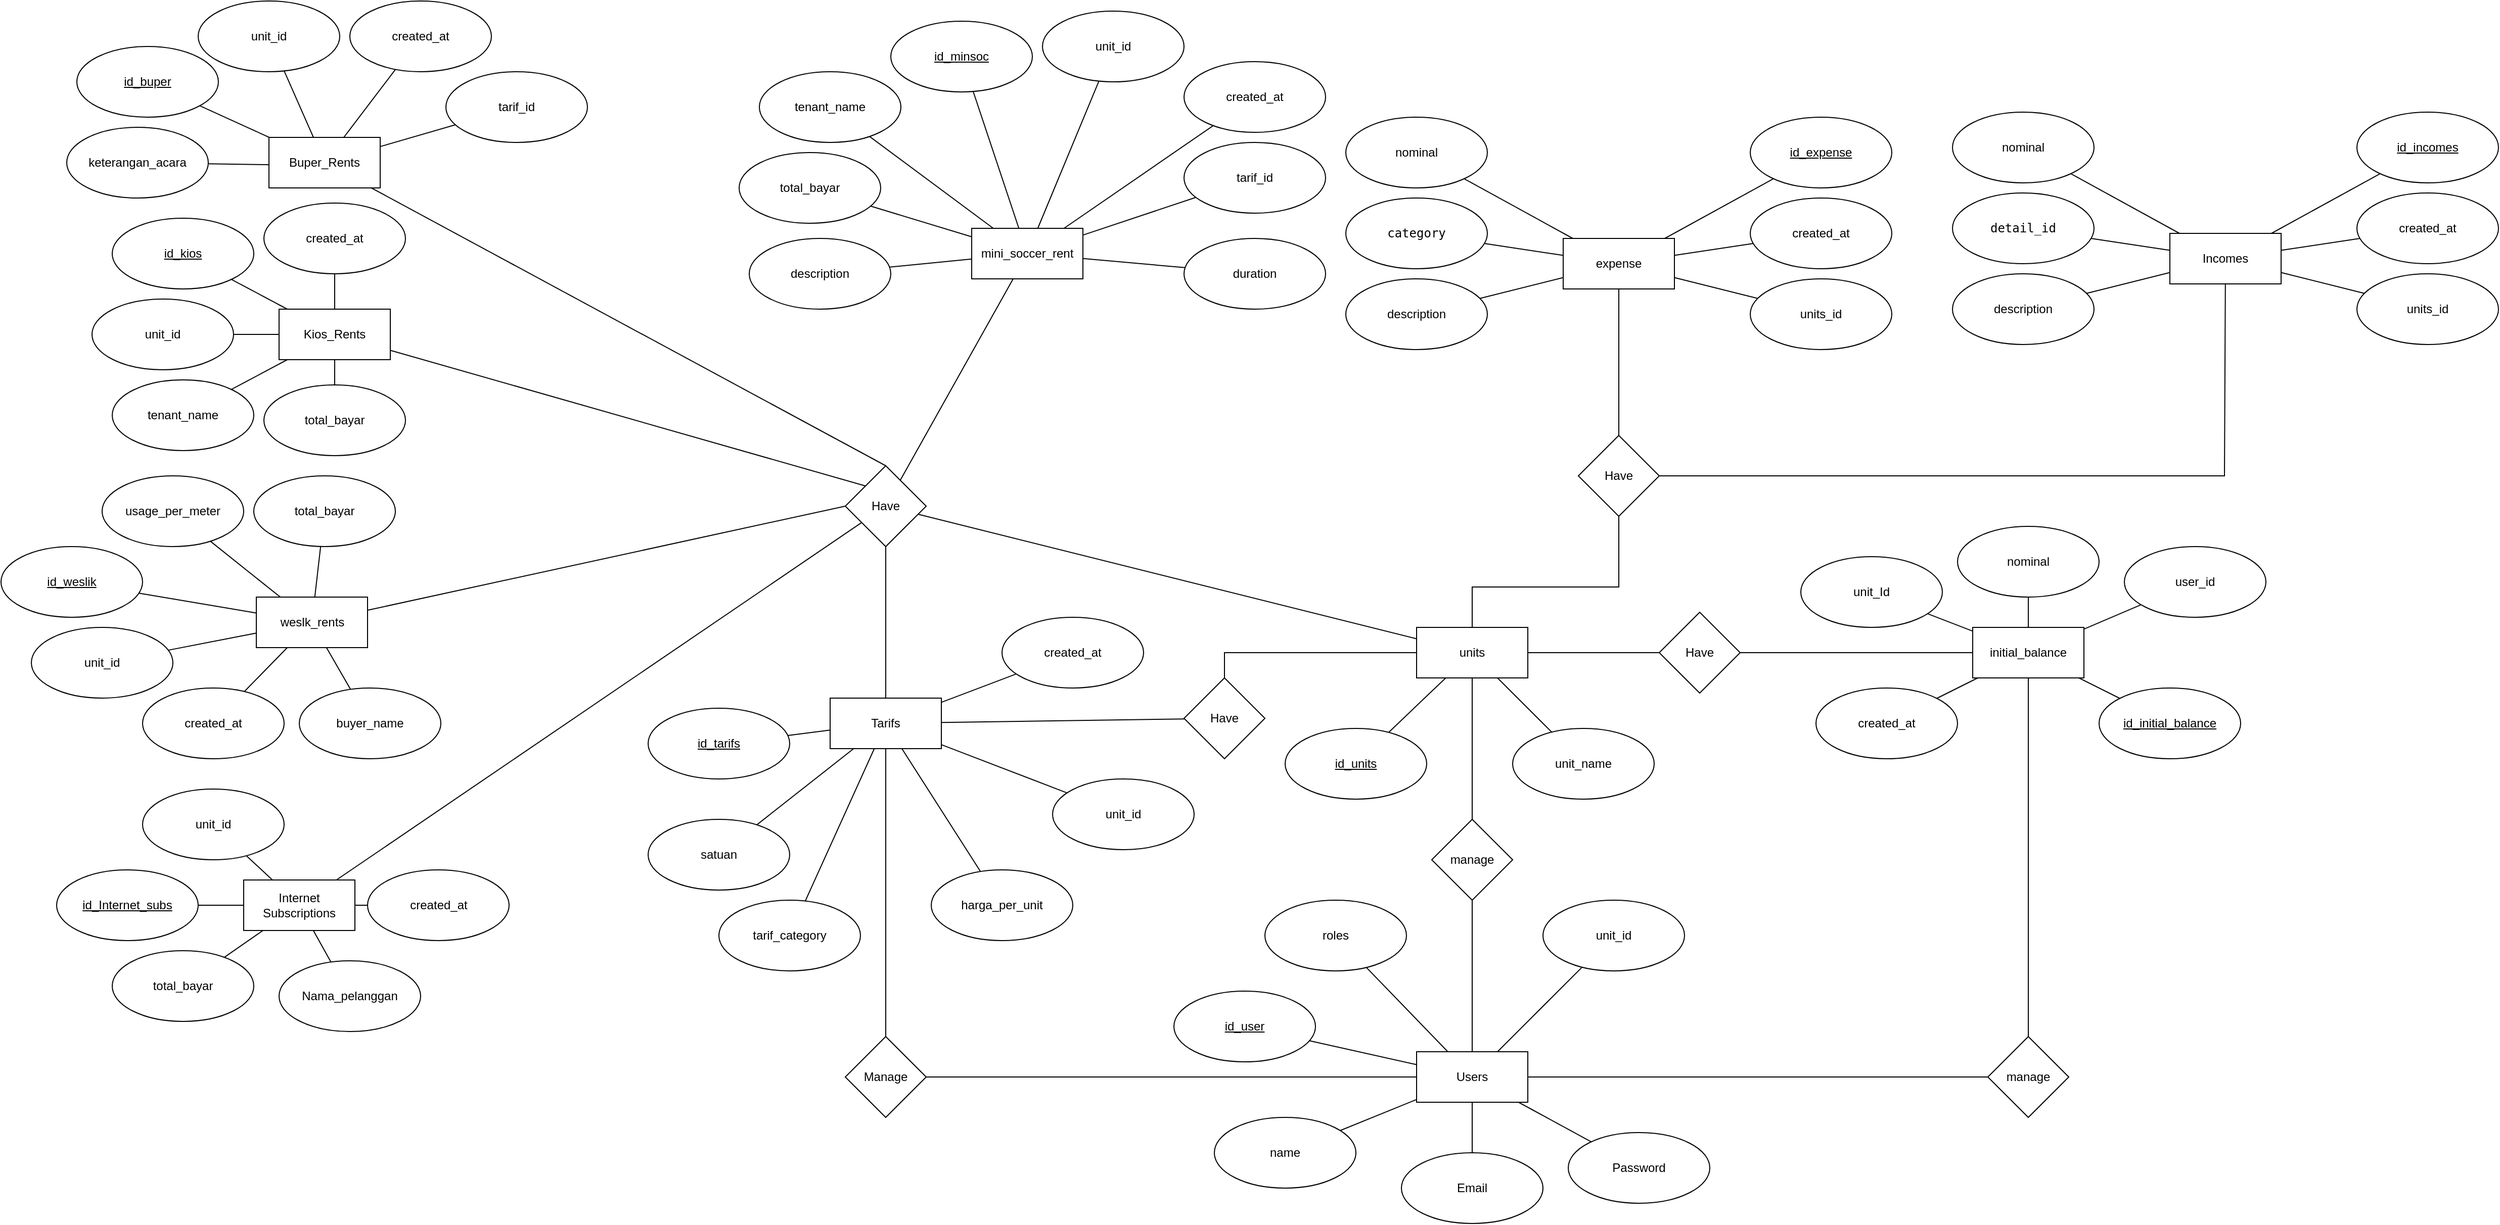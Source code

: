 <mxfile version="27.0.9">
  <diagram name="Page-1" id="gCVo9s67yQBFFViUO2aW">
    <mxGraphModel grid="1" page="1" gridSize="10" guides="1" tooltips="1" connect="1" arrows="1" fold="1" pageScale="1" pageWidth="850" pageHeight="1100" math="0" shadow="0">
      <root>
        <mxCell id="0" />
        <mxCell id="1" parent="0" />
        <mxCell id="VQ3b3Ni3QN9TiN-6UtQA-1" value="Users" style="html=1;whiteSpace=wrap;" vertex="1" parent="1">
          <mxGeometry x="320" y="130" width="110" height="50" as="geometry" />
        </mxCell>
        <mxCell id="VQ3b3Ni3QN9TiN-6UtQA-40" style="edgeStyle=none;rounded=0;orthogonalLoop=1;jettySize=auto;html=1;endArrow=none;startFill=0;" edge="1" parent="1" source="VQ3b3Ni3QN9TiN-6UtQA-2" target="VQ3b3Ni3QN9TiN-6UtQA-1">
          <mxGeometry relative="1" as="geometry" />
        </mxCell>
        <mxCell id="VQ3b3Ni3QN9TiN-6UtQA-2" value="&lt;u&gt;id_user&lt;/u&gt;" style="ellipse;whiteSpace=wrap;html=1;" vertex="1" parent="1">
          <mxGeometry x="80" y="70" width="140" height="70" as="geometry" />
        </mxCell>
        <mxCell id="VQ3b3Ni3QN9TiN-6UtQA-39" style="edgeStyle=none;rounded=0;orthogonalLoop=1;jettySize=auto;html=1;endArrow=none;startFill=0;" edge="1" parent="1" source="VQ3b3Ni3QN9TiN-6UtQA-3" target="VQ3b3Ni3QN9TiN-6UtQA-1">
          <mxGeometry relative="1" as="geometry" />
        </mxCell>
        <mxCell id="VQ3b3Ni3QN9TiN-6UtQA-3" value="name" style="ellipse;whiteSpace=wrap;html=1;" vertex="1" parent="1">
          <mxGeometry x="120" y="195" width="140" height="70" as="geometry" />
        </mxCell>
        <mxCell id="VQ3b3Ni3QN9TiN-6UtQA-38" style="edgeStyle=none;rounded=0;orthogonalLoop=1;jettySize=auto;html=1;endArrow=none;startFill=0;" edge="1" parent="1" source="VQ3b3Ni3QN9TiN-6UtQA-4" target="VQ3b3Ni3QN9TiN-6UtQA-1">
          <mxGeometry relative="1" as="geometry" />
        </mxCell>
        <mxCell id="VQ3b3Ni3QN9TiN-6UtQA-4" value="Email" style="ellipse;whiteSpace=wrap;html=1;" vertex="1" parent="1">
          <mxGeometry x="305" y="230" width="140" height="70" as="geometry" />
        </mxCell>
        <mxCell id="VQ3b3Ni3QN9TiN-6UtQA-37" style="edgeStyle=none;rounded=0;orthogonalLoop=1;jettySize=auto;html=1;endArrow=none;startFill=0;" edge="1" parent="1" source="VQ3b3Ni3QN9TiN-6UtQA-5" target="VQ3b3Ni3QN9TiN-6UtQA-1">
          <mxGeometry relative="1" as="geometry" />
        </mxCell>
        <mxCell id="VQ3b3Ni3QN9TiN-6UtQA-5" value="Password" style="ellipse;whiteSpace=wrap;html=1;" vertex="1" parent="1">
          <mxGeometry x="470" y="210" width="140" height="70" as="geometry" />
        </mxCell>
        <mxCell id="VQ3b3Ni3QN9TiN-6UtQA-34" style="edgeStyle=none;rounded=0;orthogonalLoop=1;jettySize=auto;html=1;endArrow=none;startFill=0;" edge="1" parent="1" source="VQ3b3Ni3QN9TiN-6UtQA-6" target="VQ3b3Ni3QN9TiN-6UtQA-1">
          <mxGeometry relative="1" as="geometry" />
        </mxCell>
        <mxCell id="VQ3b3Ni3QN9TiN-6UtQA-6" value="roles" style="ellipse;whiteSpace=wrap;html=1;" vertex="1" parent="1">
          <mxGeometry x="170" y="-20" width="140" height="70" as="geometry" />
        </mxCell>
        <mxCell id="VQ3b3Ni3QN9TiN-6UtQA-36" style="edgeStyle=none;rounded=0;orthogonalLoop=1;jettySize=auto;html=1;endArrow=none;startFill=0;" edge="1" parent="1" source="VQ3b3Ni3QN9TiN-6UtQA-7" target="VQ3b3Ni3QN9TiN-6UtQA-1">
          <mxGeometry relative="1" as="geometry" />
        </mxCell>
        <mxCell id="VQ3b3Ni3QN9TiN-6UtQA-7" value="unit_id" style="ellipse;whiteSpace=wrap;html=1;" vertex="1" parent="1">
          <mxGeometry x="445" y="-20" width="140" height="70" as="geometry" />
        </mxCell>
        <mxCell id="VQ3b3Ni3QN9TiN-6UtQA-42" style="edgeStyle=none;rounded=0;orthogonalLoop=1;jettySize=auto;html=1;endArrow=none;startFill=0;" edge="1" parent="1" source="VQ3b3Ni3QN9TiN-6UtQA-8" target="VQ3b3Ni3QN9TiN-6UtQA-22">
          <mxGeometry relative="1" as="geometry" />
        </mxCell>
        <mxCell id="VQ3b3Ni3QN9TiN-6UtQA-59" style="edgeStyle=none;rounded=0;orthogonalLoop=1;jettySize=auto;html=1;endArrow=none;startFill=0;" edge="1" parent="1" source="VQ3b3Ni3QN9TiN-6UtQA-8" target="VQ3b3Ni3QN9TiN-6UtQA-58">
          <mxGeometry relative="1" as="geometry" />
        </mxCell>
        <mxCell id="VQ3b3Ni3QN9TiN-6UtQA-66" style="edgeStyle=none;rounded=0;orthogonalLoop=1;jettySize=auto;html=1;endArrow=none;startFill=0;" edge="1" parent="1" source="VQ3b3Ni3QN9TiN-6UtQA-8" target="VQ3b3Ni3QN9TiN-6UtQA-64">
          <mxGeometry relative="1" as="geometry">
            <Array as="points">
              <mxPoint x="130" y="-265" />
            </Array>
          </mxGeometry>
        </mxCell>
        <mxCell id="VQ3b3Ni3QN9TiN-6UtQA-8" value="units" style="html=1;whiteSpace=wrap;" vertex="1" parent="1">
          <mxGeometry x="320" y="-290" width="110" height="50" as="geometry" />
        </mxCell>
        <mxCell id="VQ3b3Ni3QN9TiN-6UtQA-23" style="rounded=0;orthogonalLoop=1;jettySize=auto;html=1;endArrow=none;startFill=0;" edge="1" parent="1" source="VQ3b3Ni3QN9TiN-6UtQA-9" target="VQ3b3Ni3QN9TiN-6UtQA-8">
          <mxGeometry relative="1" as="geometry" />
        </mxCell>
        <mxCell id="VQ3b3Ni3QN9TiN-6UtQA-9" value="&lt;u&gt;id_units&lt;/u&gt;" style="ellipse;whiteSpace=wrap;html=1;" vertex="1" parent="1">
          <mxGeometry x="190" y="-190" width="140" height="70" as="geometry" />
        </mxCell>
        <mxCell id="VQ3b3Ni3QN9TiN-6UtQA-24" style="rounded=0;orthogonalLoop=1;jettySize=auto;html=1;endArrow=none;startFill=0;" edge="1" parent="1" source="VQ3b3Ni3QN9TiN-6UtQA-10" target="VQ3b3Ni3QN9TiN-6UtQA-8">
          <mxGeometry relative="1" as="geometry" />
        </mxCell>
        <mxCell id="VQ3b3Ni3QN9TiN-6UtQA-10" value="unit_name" style="ellipse;whiteSpace=wrap;html=1;" vertex="1" parent="1">
          <mxGeometry x="415" y="-190" width="140" height="70" as="geometry" />
        </mxCell>
        <mxCell id="VQ3b3Ni3QN9TiN-6UtQA-44" style="edgeStyle=none;rounded=0;orthogonalLoop=1;jettySize=auto;html=1;endArrow=none;startFill=0;" edge="1" parent="1" source="VQ3b3Ni3QN9TiN-6UtQA-11" target="VQ3b3Ni3QN9TiN-6UtQA-43">
          <mxGeometry relative="1" as="geometry" />
        </mxCell>
        <mxCell id="VQ3b3Ni3QN9TiN-6UtQA-11" value="Tarifs" style="html=1;whiteSpace=wrap;" vertex="1" parent="1">
          <mxGeometry x="-260" y="-220" width="110" height="50" as="geometry" />
        </mxCell>
        <mxCell id="VQ3b3Ni3QN9TiN-6UtQA-30" style="edgeStyle=none;rounded=0;orthogonalLoop=1;jettySize=auto;html=1;endArrow=none;startFill=0;" edge="1" parent="1" source="VQ3b3Ni3QN9TiN-6UtQA-12" target="VQ3b3Ni3QN9TiN-6UtQA-11">
          <mxGeometry relative="1" as="geometry" />
        </mxCell>
        <mxCell id="VQ3b3Ni3QN9TiN-6UtQA-12" value="&lt;u&gt;id_tarifs&lt;/u&gt;" style="ellipse;whiteSpace=wrap;html=1;" vertex="1" parent="1">
          <mxGeometry x="-440" y="-210" width="140" height="70" as="geometry" />
        </mxCell>
        <mxCell id="VQ3b3Ni3QN9TiN-6UtQA-31" style="edgeStyle=none;rounded=0;orthogonalLoop=1;jettySize=auto;html=1;endArrow=none;startFill=0;" edge="1" parent="1" source="VQ3b3Ni3QN9TiN-6UtQA-13" target="VQ3b3Ni3QN9TiN-6UtQA-11">
          <mxGeometry relative="1" as="geometry" />
        </mxCell>
        <mxCell id="VQ3b3Ni3QN9TiN-6UtQA-13" value="unit_id" style="ellipse;whiteSpace=wrap;html=1;" vertex="1" parent="1">
          <mxGeometry x="-40" y="-140" width="140" height="70" as="geometry" />
        </mxCell>
        <mxCell id="VQ3b3Ni3QN9TiN-6UtQA-27" style="edgeStyle=none;rounded=0;orthogonalLoop=1;jettySize=auto;html=1;endArrow=none;startFill=0;" edge="1" parent="1" source="VQ3b3Ni3QN9TiN-6UtQA-14" target="VQ3b3Ni3QN9TiN-6UtQA-11">
          <mxGeometry relative="1" as="geometry" />
        </mxCell>
        <mxCell id="VQ3b3Ni3QN9TiN-6UtQA-14" value="tarif_category" style="ellipse;whiteSpace=wrap;html=1;" vertex="1" parent="1">
          <mxGeometry x="-370" y="-20" width="140" height="70" as="geometry" />
        </mxCell>
        <mxCell id="VQ3b3Ni3QN9TiN-6UtQA-25" style="edgeStyle=none;rounded=0;orthogonalLoop=1;jettySize=auto;html=1;endArrow=none;startFill=0;" edge="1" parent="1" source="VQ3b3Ni3QN9TiN-6UtQA-15" target="VQ3b3Ni3QN9TiN-6UtQA-11">
          <mxGeometry relative="1" as="geometry" />
        </mxCell>
        <mxCell id="VQ3b3Ni3QN9TiN-6UtQA-15" value="satuan" style="ellipse;whiteSpace=wrap;html=1;" vertex="1" parent="1">
          <mxGeometry x="-440" y="-100" width="140" height="70" as="geometry" />
        </mxCell>
        <mxCell id="VQ3b3Ni3QN9TiN-6UtQA-28" style="edgeStyle=none;rounded=0;orthogonalLoop=1;jettySize=auto;html=1;endArrow=none;startFill=0;" edge="1" parent="1" source="VQ3b3Ni3QN9TiN-6UtQA-16" target="VQ3b3Ni3QN9TiN-6UtQA-11">
          <mxGeometry relative="1" as="geometry" />
        </mxCell>
        <mxCell id="VQ3b3Ni3QN9TiN-6UtQA-16" value="harga_per_unit" style="ellipse;whiteSpace=wrap;html=1;" vertex="1" parent="1">
          <mxGeometry x="-160" y="-50" width="140" height="70" as="geometry" />
        </mxCell>
        <mxCell id="VQ3b3Ni3QN9TiN-6UtQA-33" style="edgeStyle=none;rounded=0;orthogonalLoop=1;jettySize=auto;html=1;endArrow=none;startFill=0;" edge="1" parent="1" source="VQ3b3Ni3QN9TiN-6UtQA-22" target="VQ3b3Ni3QN9TiN-6UtQA-1">
          <mxGeometry relative="1" as="geometry" />
        </mxCell>
        <mxCell id="VQ3b3Ni3QN9TiN-6UtQA-22" value="manage" style="rhombus;whiteSpace=wrap;html=1;" vertex="1" parent="1">
          <mxGeometry x="335" y="-100" width="80" height="80" as="geometry" />
        </mxCell>
        <mxCell id="VQ3b3Ni3QN9TiN-6UtQA-68" style="edgeStyle=none;rounded=0;orthogonalLoop=1;jettySize=auto;html=1;endArrow=none;startFill=0;" edge="1" parent="1" source="VQ3b3Ni3QN9TiN-6UtQA-43" target="VQ3b3Ni3QN9TiN-6UtQA-1">
          <mxGeometry relative="1" as="geometry" />
        </mxCell>
        <mxCell id="VQ3b3Ni3QN9TiN-6UtQA-43" value="Manage" style="rhombus;whiteSpace=wrap;html=1;" vertex="1" parent="1">
          <mxGeometry x="-245" y="115" width="80" height="80" as="geometry" />
        </mxCell>
        <mxCell id="VQ3b3Ni3QN9TiN-6UtQA-53" style="edgeStyle=none;rounded=0;orthogonalLoop=1;jettySize=auto;html=1;endArrow=none;startFill=0;" edge="1" parent="1" source="VQ3b3Ni3QN9TiN-6UtQA-47" target="VQ3b3Ni3QN9TiN-6UtQA-49">
          <mxGeometry relative="1" as="geometry" />
        </mxCell>
        <mxCell id="VQ3b3Ni3QN9TiN-6UtQA-62" style="edgeStyle=none;rounded=0;orthogonalLoop=1;jettySize=auto;html=1;endArrow=none;startFill=0;" edge="1" parent="1" source="VQ3b3Ni3QN9TiN-6UtQA-47" target="VQ3b3Ni3QN9TiN-6UtQA-61">
          <mxGeometry relative="1" as="geometry" />
        </mxCell>
        <mxCell id="VQ3b3Ni3QN9TiN-6UtQA-47" value="initial_balance" style="html=1;whiteSpace=wrap;" vertex="1" parent="1">
          <mxGeometry x="870" y="-290" width="110" height="50" as="geometry" />
        </mxCell>
        <mxCell id="VQ3b3Ni3QN9TiN-6UtQA-57" style="edgeStyle=none;rounded=0;orthogonalLoop=1;jettySize=auto;html=1;endArrow=none;startFill=0;" edge="1" parent="1" source="VQ3b3Ni3QN9TiN-6UtQA-48" target="VQ3b3Ni3QN9TiN-6UtQA-47">
          <mxGeometry relative="1" as="geometry" />
        </mxCell>
        <mxCell id="VQ3b3Ni3QN9TiN-6UtQA-48" value="&lt;u&gt;id_initial_balance&lt;/u&gt;" style="ellipse;whiteSpace=wrap;html=1;" vertex="1" parent="1">
          <mxGeometry x="995" y="-230" width="140" height="70" as="geometry" />
        </mxCell>
        <mxCell id="VQ3b3Ni3QN9TiN-6UtQA-49" value="unit_Id" style="ellipse;whiteSpace=wrap;html=1;" vertex="1" parent="1">
          <mxGeometry x="700" y="-360" width="140" height="70" as="geometry" />
        </mxCell>
        <mxCell id="VQ3b3Ni3QN9TiN-6UtQA-54" style="edgeStyle=none;rounded=0;orthogonalLoop=1;jettySize=auto;html=1;endArrow=none;startFill=0;" edge="1" parent="1" source="VQ3b3Ni3QN9TiN-6UtQA-50" target="VQ3b3Ni3QN9TiN-6UtQA-47">
          <mxGeometry relative="1" as="geometry" />
        </mxCell>
        <mxCell id="VQ3b3Ni3QN9TiN-6UtQA-50" value="created_at" style="ellipse;whiteSpace=wrap;html=1;" vertex="1" parent="1">
          <mxGeometry x="715" y="-230" width="140" height="70" as="geometry" />
        </mxCell>
        <mxCell id="VQ3b3Ni3QN9TiN-6UtQA-56" style="edgeStyle=none;rounded=0;orthogonalLoop=1;jettySize=auto;html=1;endArrow=none;startFill=0;" edge="1" parent="1" source="VQ3b3Ni3QN9TiN-6UtQA-51" target="VQ3b3Ni3QN9TiN-6UtQA-47">
          <mxGeometry relative="1" as="geometry" />
        </mxCell>
        <mxCell id="VQ3b3Ni3QN9TiN-6UtQA-51" value="user_id" style="ellipse;whiteSpace=wrap;html=1;" vertex="1" parent="1">
          <mxGeometry x="1020" y="-370" width="140" height="70" as="geometry" />
        </mxCell>
        <mxCell id="VQ3b3Ni3QN9TiN-6UtQA-55" style="edgeStyle=none;rounded=0;orthogonalLoop=1;jettySize=auto;html=1;endArrow=none;startFill=0;" edge="1" parent="1" source="VQ3b3Ni3QN9TiN-6UtQA-52" target="VQ3b3Ni3QN9TiN-6UtQA-47">
          <mxGeometry relative="1" as="geometry" />
        </mxCell>
        <mxCell id="VQ3b3Ni3QN9TiN-6UtQA-52" value="nominal" style="ellipse;whiteSpace=wrap;html=1;" vertex="1" parent="1">
          <mxGeometry x="855" y="-390" width="140" height="70" as="geometry" />
        </mxCell>
        <mxCell id="VQ3b3Ni3QN9TiN-6UtQA-60" style="edgeStyle=none;rounded=0;orthogonalLoop=1;jettySize=auto;html=1;endArrow=none;startFill=0;" edge="1" parent="1" source="VQ3b3Ni3QN9TiN-6UtQA-58" target="VQ3b3Ni3QN9TiN-6UtQA-47">
          <mxGeometry relative="1" as="geometry" />
        </mxCell>
        <mxCell id="VQ3b3Ni3QN9TiN-6UtQA-58" value="Have" style="rhombus;whiteSpace=wrap;html=1;" vertex="1" parent="1">
          <mxGeometry x="560" y="-305" width="80" height="80" as="geometry" />
        </mxCell>
        <mxCell id="VQ3b3Ni3QN9TiN-6UtQA-63" style="edgeStyle=none;rounded=0;orthogonalLoop=1;jettySize=auto;html=1;endArrow=none;startFill=0;" edge="1" parent="1" source="VQ3b3Ni3QN9TiN-6UtQA-61" target="VQ3b3Ni3QN9TiN-6UtQA-1">
          <mxGeometry relative="1" as="geometry" />
        </mxCell>
        <mxCell id="VQ3b3Ni3QN9TiN-6UtQA-61" value="manage" style="rhombus;whiteSpace=wrap;html=1;" vertex="1" parent="1">
          <mxGeometry x="885" y="115" width="80" height="80" as="geometry" />
        </mxCell>
        <mxCell id="VQ3b3Ni3QN9TiN-6UtQA-67" style="edgeStyle=none;rounded=0;orthogonalLoop=1;jettySize=auto;html=1;endArrow=none;startFill=0;" edge="1" parent="1" source="VQ3b3Ni3QN9TiN-6UtQA-64" target="VQ3b3Ni3QN9TiN-6UtQA-11">
          <mxGeometry relative="1" as="geometry" />
        </mxCell>
        <mxCell id="VQ3b3Ni3QN9TiN-6UtQA-64" value="Have" style="rhombus;whiteSpace=wrap;html=1;" vertex="1" parent="1">
          <mxGeometry x="90" y="-240" width="80" height="80" as="geometry" />
        </mxCell>
        <mxCell id="VQ3b3Ni3QN9TiN-6UtQA-76" style="edgeStyle=none;rounded=0;orthogonalLoop=1;jettySize=auto;html=1;endArrow=none;startFill=0;" edge="1" parent="1" source="VQ3b3Ni3QN9TiN-6UtQA-69" target="VQ3b3Ni3QN9TiN-6UtQA-75">
          <mxGeometry relative="1" as="geometry" />
        </mxCell>
        <mxCell id="VQ3b3Ni3QN9TiN-6UtQA-77" style="edgeStyle=none;rounded=0;orthogonalLoop=1;jettySize=auto;html=1;endArrow=none;startFill=0;" edge="1" parent="1" source="VQ3b3Ni3QN9TiN-6UtQA-69" target="VQ3b3Ni3QN9TiN-6UtQA-74">
          <mxGeometry relative="1" as="geometry" />
        </mxCell>
        <mxCell id="VQ3b3Ni3QN9TiN-6UtQA-78" style="edgeStyle=none;rounded=0;orthogonalLoop=1;jettySize=auto;html=1;endArrow=none;startFill=0;" edge="1" parent="1" source="VQ3b3Ni3QN9TiN-6UtQA-69" target="VQ3b3Ni3QN9TiN-6UtQA-73">
          <mxGeometry relative="1" as="geometry" />
        </mxCell>
        <mxCell id="VQ3b3Ni3QN9TiN-6UtQA-79" style="edgeStyle=none;rounded=0;orthogonalLoop=1;jettySize=auto;html=1;endArrow=none;startFill=0;" edge="1" parent="1" source="VQ3b3Ni3QN9TiN-6UtQA-69" target="VQ3b3Ni3QN9TiN-6UtQA-70">
          <mxGeometry relative="1" as="geometry" />
        </mxCell>
        <mxCell id="VQ3b3Ni3QN9TiN-6UtQA-80" style="edgeStyle=none;rounded=0;orthogonalLoop=1;jettySize=auto;html=1;endArrow=none;startFill=0;" edge="1" parent="1" source="VQ3b3Ni3QN9TiN-6UtQA-69" target="VQ3b3Ni3QN9TiN-6UtQA-71">
          <mxGeometry relative="1" as="geometry" />
        </mxCell>
        <mxCell id="VQ3b3Ni3QN9TiN-6UtQA-81" style="edgeStyle=none;rounded=0;orthogonalLoop=1;jettySize=auto;html=1;endArrow=none;startFill=0;" edge="1" parent="1" source="VQ3b3Ni3QN9TiN-6UtQA-69" target="VQ3b3Ni3QN9TiN-6UtQA-72">
          <mxGeometry relative="1" as="geometry" />
        </mxCell>
        <mxCell id="VQ3b3Ni3QN9TiN-6UtQA-99" style="edgeStyle=none;rounded=0;orthogonalLoop=1;jettySize=auto;html=1;entryX=1;entryY=0.5;entryDx=0;entryDy=0;endArrow=none;startFill=0;" edge="1" parent="1" source="VQ3b3Ni3QN9TiN-6UtQA-69" target="VQ3b3Ni3QN9TiN-6UtQA-82">
          <mxGeometry relative="1" as="geometry">
            <Array as="points">
              <mxPoint x="1119" y="-440" />
            </Array>
          </mxGeometry>
        </mxCell>
        <mxCell id="VQ3b3Ni3QN9TiN-6UtQA-69" value="Incomes" style="html=1;whiteSpace=wrap;" vertex="1" parent="1">
          <mxGeometry x="1065" y="-680" width="110" height="50" as="geometry" />
        </mxCell>
        <mxCell id="VQ3b3Ni3QN9TiN-6UtQA-70" value="&lt;u&gt;id_incomes&lt;/u&gt;" style="ellipse;whiteSpace=wrap;html=1;" vertex="1" parent="1">
          <mxGeometry x="1250" y="-800" width="140" height="70" as="geometry" />
        </mxCell>
        <mxCell id="VQ3b3Ni3QN9TiN-6UtQA-71" value="units_id" style="ellipse;whiteSpace=wrap;html=1;" vertex="1" parent="1">
          <mxGeometry x="1250" y="-640" width="140" height="70" as="geometry" />
        </mxCell>
        <mxCell id="VQ3b3Ni3QN9TiN-6UtQA-72" value="created_at" style="ellipse;whiteSpace=wrap;html=1;" vertex="1" parent="1">
          <mxGeometry x="1250" y="-720" width="140" height="70" as="geometry" />
        </mxCell>
        <mxCell id="VQ3b3Ni3QN9TiN-6UtQA-73" value="nominal" style="ellipse;whiteSpace=wrap;html=1;" vertex="1" parent="1">
          <mxGeometry x="850" y="-800" width="140" height="70" as="geometry" />
        </mxCell>
        <mxCell id="VQ3b3Ni3QN9TiN-6UtQA-74" value="description" style="ellipse;whiteSpace=wrap;html=1;" vertex="1" parent="1">
          <mxGeometry x="850" y="-640" width="140" height="70" as="geometry" />
        </mxCell>
        <mxCell id="VQ3b3Ni3QN9TiN-6UtQA-75" value="&lt;code data-end=&quot;926&quot; data-start=&quot;915&quot;&gt;detail_id&lt;/code&gt;" style="ellipse;whiteSpace=wrap;html=1;" vertex="1" parent="1">
          <mxGeometry x="850" y="-720" width="140" height="70" as="geometry" />
        </mxCell>
        <mxCell id="VQ3b3Ni3QN9TiN-6UtQA-84" style="edgeStyle=none;rounded=0;orthogonalLoop=1;jettySize=auto;html=1;endArrow=none;startFill=0;exitX=0.5;exitY=1;exitDx=0;exitDy=0;" edge="1" parent="1" source="VQ3b3Ni3QN9TiN-6UtQA-82" target="VQ3b3Ni3QN9TiN-6UtQA-8">
          <mxGeometry relative="1" as="geometry">
            <Array as="points">
              <mxPoint x="520" y="-330" />
              <mxPoint x="375" y="-330" />
            </Array>
          </mxGeometry>
        </mxCell>
        <mxCell id="VQ3b3Ni3QN9TiN-6UtQA-82" value="Have" style="rhombus;whiteSpace=wrap;html=1;" vertex="1" parent="1">
          <mxGeometry x="480" y="-480" width="80" height="80" as="geometry" />
        </mxCell>
        <mxCell id="VQ3b3Ni3QN9TiN-6UtQA-86" style="edgeStyle=none;rounded=0;orthogonalLoop=1;jettySize=auto;html=1;endArrow=none;startFill=0;" edge="1" parent="1" source="VQ3b3Ni3QN9TiN-6UtQA-92" target="VQ3b3Ni3QN9TiN-6UtQA-98">
          <mxGeometry relative="1" as="geometry" />
        </mxCell>
        <mxCell id="VQ3b3Ni3QN9TiN-6UtQA-87" style="edgeStyle=none;rounded=0;orthogonalLoop=1;jettySize=auto;html=1;endArrow=none;startFill=0;" edge="1" parent="1" source="VQ3b3Ni3QN9TiN-6UtQA-92" target="VQ3b3Ni3QN9TiN-6UtQA-97">
          <mxGeometry relative="1" as="geometry" />
        </mxCell>
        <mxCell id="VQ3b3Ni3QN9TiN-6UtQA-88" style="edgeStyle=none;rounded=0;orthogonalLoop=1;jettySize=auto;html=1;endArrow=none;startFill=0;" edge="1" parent="1" source="VQ3b3Ni3QN9TiN-6UtQA-92" target="VQ3b3Ni3QN9TiN-6UtQA-96">
          <mxGeometry relative="1" as="geometry" />
        </mxCell>
        <mxCell id="VQ3b3Ni3QN9TiN-6UtQA-89" style="edgeStyle=none;rounded=0;orthogonalLoop=1;jettySize=auto;html=1;endArrow=none;startFill=0;" edge="1" parent="1" source="VQ3b3Ni3QN9TiN-6UtQA-92" target="VQ3b3Ni3QN9TiN-6UtQA-93">
          <mxGeometry relative="1" as="geometry" />
        </mxCell>
        <mxCell id="VQ3b3Ni3QN9TiN-6UtQA-90" style="edgeStyle=none;rounded=0;orthogonalLoop=1;jettySize=auto;html=1;endArrow=none;startFill=0;" edge="1" parent="1" source="VQ3b3Ni3QN9TiN-6UtQA-92" target="VQ3b3Ni3QN9TiN-6UtQA-94">
          <mxGeometry relative="1" as="geometry" />
        </mxCell>
        <mxCell id="VQ3b3Ni3QN9TiN-6UtQA-91" style="edgeStyle=none;rounded=0;orthogonalLoop=1;jettySize=auto;html=1;endArrow=none;startFill=0;" edge="1" parent="1" source="VQ3b3Ni3QN9TiN-6UtQA-92" target="VQ3b3Ni3QN9TiN-6UtQA-95">
          <mxGeometry relative="1" as="geometry" />
        </mxCell>
        <mxCell id="VQ3b3Ni3QN9TiN-6UtQA-100" style="edgeStyle=none;rounded=0;orthogonalLoop=1;jettySize=auto;html=1;endArrow=none;startFill=0;" edge="1" parent="1" source="VQ3b3Ni3QN9TiN-6UtQA-92" target="VQ3b3Ni3QN9TiN-6UtQA-82">
          <mxGeometry relative="1" as="geometry">
            <mxPoint x="137.5" y="-400" as="targetPoint" />
            <Array as="points" />
          </mxGeometry>
        </mxCell>
        <mxCell id="VQ3b3Ni3QN9TiN-6UtQA-92" value="expense" style="html=1;whiteSpace=wrap;" vertex="1" parent="1">
          <mxGeometry x="465" y="-675" width="110" height="50" as="geometry" />
        </mxCell>
        <mxCell id="VQ3b3Ni3QN9TiN-6UtQA-93" value="&lt;u&gt;id_expense&lt;/u&gt;" style="ellipse;whiteSpace=wrap;html=1;" vertex="1" parent="1">
          <mxGeometry x="650" y="-795" width="140" height="70" as="geometry" />
        </mxCell>
        <mxCell id="VQ3b3Ni3QN9TiN-6UtQA-94" value="units_id" style="ellipse;whiteSpace=wrap;html=1;" vertex="1" parent="1">
          <mxGeometry x="650" y="-635" width="140" height="70" as="geometry" />
        </mxCell>
        <mxCell id="VQ3b3Ni3QN9TiN-6UtQA-95" value="created_at" style="ellipse;whiteSpace=wrap;html=1;" vertex="1" parent="1">
          <mxGeometry x="650" y="-715" width="140" height="70" as="geometry" />
        </mxCell>
        <mxCell id="VQ3b3Ni3QN9TiN-6UtQA-96" value="nominal" style="ellipse;whiteSpace=wrap;html=1;" vertex="1" parent="1">
          <mxGeometry x="250" y="-795" width="140" height="70" as="geometry" />
        </mxCell>
        <mxCell id="VQ3b3Ni3QN9TiN-6UtQA-97" value="description" style="ellipse;whiteSpace=wrap;html=1;" vertex="1" parent="1">
          <mxGeometry x="250" y="-635" width="140" height="70" as="geometry" />
        </mxCell>
        <mxCell id="VQ3b3Ni3QN9TiN-6UtQA-98" value="&lt;code data-end=&quot;926&quot; data-start=&quot;915&quot;&gt;category&lt;/code&gt;" style="ellipse;whiteSpace=wrap;html=1;" vertex="1" parent="1">
          <mxGeometry x="250" y="-715" width="140" height="70" as="geometry" />
        </mxCell>
        <mxCell id="VQ3b3Ni3QN9TiN-6UtQA-118" style="edgeStyle=none;rounded=0;orthogonalLoop=1;jettySize=auto;html=1;endArrow=none;startFill=0;" edge="1" parent="1" source="VQ3b3Ni3QN9TiN-6UtQA-117" target="VQ3b3Ni3QN9TiN-6UtQA-11">
          <mxGeometry relative="1" as="geometry" />
        </mxCell>
        <mxCell id="VQ3b3Ni3QN9TiN-6UtQA-117" value="created_at" style="ellipse;whiteSpace=wrap;html=1;" vertex="1" parent="1">
          <mxGeometry x="-90" y="-300" width="140" height="70" as="geometry" />
        </mxCell>
        <mxCell id="VQ3b3Ni3QN9TiN-6UtQA-121" value="mini_soccer_rent" style="html=1;whiteSpace=wrap;" vertex="1" parent="1">
          <mxGeometry x="-120" y="-685" width="110" height="50" as="geometry" />
        </mxCell>
        <mxCell id="VQ3b3Ni3QN9TiN-6UtQA-131" style="edgeStyle=none;rounded=0;orthogonalLoop=1;jettySize=auto;html=1;endArrow=none;startFill=0;" edge="1" parent="1" source="VQ3b3Ni3QN9TiN-6UtQA-122" target="VQ3b3Ni3QN9TiN-6UtQA-121">
          <mxGeometry relative="1" as="geometry" />
        </mxCell>
        <mxCell id="VQ3b3Ni3QN9TiN-6UtQA-122" value="&lt;u&gt;id_minsoc&lt;/u&gt;" style="ellipse;whiteSpace=wrap;html=1;" vertex="1" parent="1">
          <mxGeometry x="-200" y="-890" width="140" height="70" as="geometry" />
        </mxCell>
        <mxCell id="VQ3b3Ni3QN9TiN-6UtQA-138" style="edgeStyle=none;rounded=0;orthogonalLoop=1;jettySize=auto;html=1;endArrow=none;startFill=0;" edge="1" parent="1" source="VQ3b3Ni3QN9TiN-6UtQA-124" target="VQ3b3Ni3QN9TiN-6UtQA-121">
          <mxGeometry relative="1" as="geometry" />
        </mxCell>
        <mxCell id="VQ3b3Ni3QN9TiN-6UtQA-124" value="unit_id" style="ellipse;whiteSpace=wrap;html=1;" vertex="1" parent="1">
          <mxGeometry x="-50" y="-900" width="140" height="70" as="geometry" />
        </mxCell>
        <mxCell id="VQ3b3Ni3QN9TiN-6UtQA-137" style="edgeStyle=none;rounded=0;orthogonalLoop=1;jettySize=auto;html=1;endArrow=none;startFill=0;" edge="1" parent="1" source="VQ3b3Ni3QN9TiN-6UtQA-125" target="VQ3b3Ni3QN9TiN-6UtQA-121">
          <mxGeometry relative="1" as="geometry" />
        </mxCell>
        <mxCell id="VQ3b3Ni3QN9TiN-6UtQA-125" value="created_at" style="ellipse;whiteSpace=wrap;html=1;" vertex="1" parent="1">
          <mxGeometry x="90" y="-850" width="140" height="70" as="geometry" />
        </mxCell>
        <mxCell id="VQ3b3Ni3QN9TiN-6UtQA-132" style="edgeStyle=none;rounded=0;orthogonalLoop=1;jettySize=auto;html=1;endArrow=none;startFill=0;" edge="1" parent="1" source="VQ3b3Ni3QN9TiN-6UtQA-126" target="VQ3b3Ni3QN9TiN-6UtQA-121">
          <mxGeometry relative="1" as="geometry" />
        </mxCell>
        <mxCell id="VQ3b3Ni3QN9TiN-6UtQA-126" value="tenant_name" style="ellipse;whiteSpace=wrap;html=1;" vertex="1" parent="1">
          <mxGeometry x="-330" y="-840" width="140" height="70" as="geometry" />
        </mxCell>
        <mxCell id="VQ3b3Ni3QN9TiN-6UtQA-135" style="edgeStyle=none;rounded=0;orthogonalLoop=1;jettySize=auto;html=1;endArrow=none;startFill=0;" edge="1" parent="1" source="VQ3b3Ni3QN9TiN-6UtQA-127" target="VQ3b3Ni3QN9TiN-6UtQA-121">
          <mxGeometry relative="1" as="geometry" />
        </mxCell>
        <mxCell id="VQ3b3Ni3QN9TiN-6UtQA-127" value="duration" style="ellipse;whiteSpace=wrap;html=1;" vertex="1" parent="1">
          <mxGeometry x="90" y="-675" width="140" height="70" as="geometry" />
        </mxCell>
        <mxCell id="VQ3b3Ni3QN9TiN-6UtQA-136" style="edgeStyle=none;rounded=0;orthogonalLoop=1;jettySize=auto;html=1;endArrow=none;startFill=0;" edge="1" parent="1" source="VQ3b3Ni3QN9TiN-6UtQA-128" target="VQ3b3Ni3QN9TiN-6UtQA-121">
          <mxGeometry relative="1" as="geometry" />
        </mxCell>
        <mxCell id="VQ3b3Ni3QN9TiN-6UtQA-128" value="tarif_id" style="ellipse;whiteSpace=wrap;html=1;" vertex="1" parent="1">
          <mxGeometry x="90" y="-770" width="140" height="70" as="geometry" />
        </mxCell>
        <mxCell id="VQ3b3Ni3QN9TiN-6UtQA-133" style="edgeStyle=none;rounded=0;orthogonalLoop=1;jettySize=auto;html=1;endArrow=none;startFill=0;" edge="1" parent="1" source="VQ3b3Ni3QN9TiN-6UtQA-129" target="VQ3b3Ni3QN9TiN-6UtQA-121">
          <mxGeometry relative="1" as="geometry" />
        </mxCell>
        <mxCell id="VQ3b3Ni3QN9TiN-6UtQA-129" value="total_bayar" style="ellipse;whiteSpace=wrap;html=1;" vertex="1" parent="1">
          <mxGeometry x="-350" y="-760" width="140" height="70" as="geometry" />
        </mxCell>
        <mxCell id="VQ3b3Ni3QN9TiN-6UtQA-134" style="edgeStyle=none;rounded=0;orthogonalLoop=1;jettySize=auto;html=1;endArrow=none;startFill=0;" edge="1" parent="1" source="VQ3b3Ni3QN9TiN-6UtQA-130" target="VQ3b3Ni3QN9TiN-6UtQA-121">
          <mxGeometry relative="1" as="geometry" />
        </mxCell>
        <mxCell id="VQ3b3Ni3QN9TiN-6UtQA-130" value="description" style="ellipse;whiteSpace=wrap;html=1;" vertex="1" parent="1">
          <mxGeometry x="-340" y="-675" width="140" height="70" as="geometry" />
        </mxCell>
        <mxCell id="VQ3b3Ni3QN9TiN-6UtQA-149" style="edgeStyle=none;rounded=0;orthogonalLoop=1;jettySize=auto;html=1;endArrow=none;startFill=0;entryX=0.5;entryY=0;entryDx=0;entryDy=0;" edge="1" parent="1" source="VQ3b3Ni3QN9TiN-6UtQA-142" target="VQ3b3Ni3QN9TiN-6UtQA-194">
          <mxGeometry relative="1" as="geometry">
            <mxPoint x="-418.885" y="-366.115" as="targetPoint" />
          </mxGeometry>
        </mxCell>
        <mxCell id="VQ3b3Ni3QN9TiN-6UtQA-142" value="Buper_Rents" style="html=1;whiteSpace=wrap;" vertex="1" parent="1">
          <mxGeometry x="-815" y="-775" width="110" height="50" as="geometry" />
        </mxCell>
        <mxCell id="VQ3b3Ni3QN9TiN-6UtQA-146" style="edgeStyle=none;rounded=0;orthogonalLoop=1;jettySize=auto;html=1;endArrow=none;startFill=0;" edge="1" parent="1" source="VQ3b3Ni3QN9TiN-6UtQA-143" target="VQ3b3Ni3QN9TiN-6UtQA-142">
          <mxGeometry relative="1" as="geometry" />
        </mxCell>
        <mxCell id="VQ3b3Ni3QN9TiN-6UtQA-143" value="&lt;u&gt;id_buper&lt;/u&gt;" style="ellipse;whiteSpace=wrap;html=1;" vertex="1" parent="1">
          <mxGeometry x="-1005" y="-865" width="140" height="70" as="geometry" />
        </mxCell>
        <mxCell id="VQ3b3Ni3QN9TiN-6UtQA-147" style="edgeStyle=none;rounded=0;orthogonalLoop=1;jettySize=auto;html=1;endArrow=none;startFill=0;" edge="1" parent="1" source="VQ3b3Ni3QN9TiN-6UtQA-144" target="VQ3b3Ni3QN9TiN-6UtQA-142">
          <mxGeometry relative="1" as="geometry" />
        </mxCell>
        <mxCell id="VQ3b3Ni3QN9TiN-6UtQA-144" value="unit_id" style="ellipse;whiteSpace=wrap;html=1;" vertex="1" parent="1">
          <mxGeometry x="-885" y="-910" width="140" height="70" as="geometry" />
        </mxCell>
        <mxCell id="VQ3b3Ni3QN9TiN-6UtQA-148" style="edgeStyle=none;rounded=0;orthogonalLoop=1;jettySize=auto;html=1;endArrow=none;startFill=0;" edge="1" parent="1" source="VQ3b3Ni3QN9TiN-6UtQA-145" target="VQ3b3Ni3QN9TiN-6UtQA-142">
          <mxGeometry relative="1" as="geometry" />
        </mxCell>
        <mxCell id="VQ3b3Ni3QN9TiN-6UtQA-145" value="created_at" style="ellipse;whiteSpace=wrap;html=1;" vertex="1" parent="1">
          <mxGeometry x="-735" y="-910" width="140" height="70" as="geometry" />
        </mxCell>
        <mxCell id="VQ3b3Ni3QN9TiN-6UtQA-151" style="edgeStyle=none;rounded=0;orthogonalLoop=1;jettySize=auto;html=1;endArrow=none;startFill=0;" edge="1" parent="1" source="VQ3b3Ni3QN9TiN-6UtQA-150">
          <mxGeometry relative="1" as="geometry">
            <mxPoint x="-815" y="-748" as="targetPoint" />
          </mxGeometry>
        </mxCell>
        <mxCell id="VQ3b3Ni3QN9TiN-6UtQA-150" value="keterangan_acara" style="ellipse;whiteSpace=wrap;html=1;" vertex="1" parent="1">
          <mxGeometry x="-1015" y="-785" width="140" height="70" as="geometry" />
        </mxCell>
        <mxCell id="VQ3b3Ni3QN9TiN-6UtQA-153" style="edgeStyle=none;rounded=0;orthogonalLoop=1;jettySize=auto;html=1;endArrow=none;startFill=0;" edge="1" parent="1" source="VQ3b3Ni3QN9TiN-6UtQA-152" target="VQ3b3Ni3QN9TiN-6UtQA-142">
          <mxGeometry relative="1" as="geometry" />
        </mxCell>
        <mxCell id="VQ3b3Ni3QN9TiN-6UtQA-152" value="tarif_id" style="ellipse;whiteSpace=wrap;html=1;" vertex="1" parent="1">
          <mxGeometry x="-640" y="-840" width="140" height="70" as="geometry" />
        </mxCell>
        <mxCell id="VQ3b3Ni3QN9TiN-6UtQA-167" style="edgeStyle=none;rounded=0;orthogonalLoop=1;jettySize=auto;html=1;endArrow=none;startFill=0;entryX=0;entryY=0;entryDx=0;entryDy=0;" edge="1" parent="1" source="VQ3b3Ni3QN9TiN-6UtQA-154" target="VQ3b3Ni3QN9TiN-6UtQA-194">
          <mxGeometry relative="1" as="geometry">
            <mxPoint x="-422.163" y="-357.163" as="targetPoint" />
          </mxGeometry>
        </mxCell>
        <mxCell id="VQ3b3Ni3QN9TiN-6UtQA-154" value="Kios_Rents" style="html=1;whiteSpace=wrap;" vertex="1" parent="1">
          <mxGeometry x="-805" y="-605" width="110" height="50" as="geometry" />
        </mxCell>
        <mxCell id="VQ3b3Ni3QN9TiN-6UtQA-163" style="edgeStyle=none;rounded=0;orthogonalLoop=1;jettySize=auto;html=1;endArrow=none;startFill=0;" edge="1" parent="1" source="VQ3b3Ni3QN9TiN-6UtQA-156" target="VQ3b3Ni3QN9TiN-6UtQA-154">
          <mxGeometry relative="1" as="geometry" />
        </mxCell>
        <mxCell id="VQ3b3Ni3QN9TiN-6UtQA-156" value="&lt;u&gt;id_kios&lt;/u&gt;" style="ellipse;whiteSpace=wrap;html=1;" vertex="1" parent="1">
          <mxGeometry x="-970" y="-695" width="140" height="70" as="geometry" />
        </mxCell>
        <mxCell id="VQ3b3Ni3QN9TiN-6UtQA-164" style="edgeStyle=none;rounded=0;orthogonalLoop=1;jettySize=auto;html=1;endArrow=none;startFill=0;" edge="1" parent="1" source="VQ3b3Ni3QN9TiN-6UtQA-157" target="VQ3b3Ni3QN9TiN-6UtQA-154">
          <mxGeometry relative="1" as="geometry" />
        </mxCell>
        <mxCell id="VQ3b3Ni3QN9TiN-6UtQA-157" value="unit_id" style="ellipse;whiteSpace=wrap;html=1;" vertex="1" parent="1">
          <mxGeometry x="-990" y="-615" width="140" height="70" as="geometry" />
        </mxCell>
        <mxCell id="VQ3b3Ni3QN9TiN-6UtQA-162" style="edgeStyle=none;rounded=0;orthogonalLoop=1;jettySize=auto;html=1;endArrow=none;startFill=0;" edge="1" parent="1" source="VQ3b3Ni3QN9TiN-6UtQA-158" target="VQ3b3Ni3QN9TiN-6UtQA-154">
          <mxGeometry relative="1" as="geometry" />
        </mxCell>
        <mxCell id="VQ3b3Ni3QN9TiN-6UtQA-158" value="created_at" style="ellipse;whiteSpace=wrap;html=1;" vertex="1" parent="1">
          <mxGeometry x="-820" y="-710" width="140" height="70" as="geometry" />
        </mxCell>
        <mxCell id="VQ3b3Ni3QN9TiN-6UtQA-165" style="edgeStyle=none;rounded=0;orthogonalLoop=1;jettySize=auto;html=1;endArrow=none;startFill=0;" edge="1" parent="1" source="VQ3b3Ni3QN9TiN-6UtQA-159" target="VQ3b3Ni3QN9TiN-6UtQA-154">
          <mxGeometry relative="1" as="geometry" />
        </mxCell>
        <mxCell id="VQ3b3Ni3QN9TiN-6UtQA-159" value="tenant_name" style="ellipse;whiteSpace=wrap;html=1;" vertex="1" parent="1">
          <mxGeometry x="-970" y="-535" width="140" height="70" as="geometry" />
        </mxCell>
        <mxCell id="VQ3b3Ni3QN9TiN-6UtQA-166" style="edgeStyle=none;rounded=0;orthogonalLoop=1;jettySize=auto;html=1;endArrow=none;startFill=0;" edge="1" parent="1" source="VQ3b3Ni3QN9TiN-6UtQA-160" target="VQ3b3Ni3QN9TiN-6UtQA-154">
          <mxGeometry relative="1" as="geometry" />
        </mxCell>
        <mxCell id="VQ3b3Ni3QN9TiN-6UtQA-160" value="total_bayar" style="ellipse;whiteSpace=wrap;html=1;" vertex="1" parent="1">
          <mxGeometry x="-820" y="-530" width="140" height="70" as="geometry" />
        </mxCell>
        <mxCell id="VQ3b3Ni3QN9TiN-6UtQA-181" style="edgeStyle=none;rounded=0;orthogonalLoop=1;jettySize=auto;html=1;endArrow=none;startFill=0;entryX=0;entryY=0.5;entryDx=0;entryDy=0;" edge="1" parent="1" source="VQ3b3Ni3QN9TiN-6UtQA-168" target="VQ3b3Ni3QN9TiN-6UtQA-194">
          <mxGeometry relative="1" as="geometry">
            <mxPoint x="-411.765" y="-346.765" as="targetPoint" />
          </mxGeometry>
        </mxCell>
        <mxCell id="VQ3b3Ni3QN9TiN-6UtQA-168" value="weslk_rents" style="html=1;whiteSpace=wrap;" vertex="1" parent="1">
          <mxGeometry x="-827.5" y="-320" width="110" height="50" as="geometry" />
        </mxCell>
        <mxCell id="VQ3b3Ni3QN9TiN-6UtQA-170" style="edgeStyle=none;rounded=0;orthogonalLoop=1;jettySize=auto;html=1;endArrow=none;startFill=0;" edge="1" parent="1" source="VQ3b3Ni3QN9TiN-6UtQA-169" target="VQ3b3Ni3QN9TiN-6UtQA-168">
          <mxGeometry relative="1" as="geometry" />
        </mxCell>
        <mxCell id="VQ3b3Ni3QN9TiN-6UtQA-169" value="&lt;u&gt;id_weslik&lt;/u&gt;" style="ellipse;whiteSpace=wrap;html=1;" vertex="1" parent="1">
          <mxGeometry x="-1080" y="-370" width="140" height="70" as="geometry" />
        </mxCell>
        <mxCell id="VQ3b3Ni3QN9TiN-6UtQA-178" style="edgeStyle=none;rounded=0;orthogonalLoop=1;jettySize=auto;html=1;endArrow=none;startFill=0;" edge="1" parent="1" source="VQ3b3Ni3QN9TiN-6UtQA-171" target="VQ3b3Ni3QN9TiN-6UtQA-168">
          <mxGeometry relative="1" as="geometry" />
        </mxCell>
        <mxCell id="VQ3b3Ni3QN9TiN-6UtQA-171" value="unit_id" style="ellipse;whiteSpace=wrap;html=1;" vertex="1" parent="1">
          <mxGeometry x="-1050" y="-290" width="140" height="70" as="geometry" />
        </mxCell>
        <mxCell id="VQ3b3Ni3QN9TiN-6UtQA-179" style="edgeStyle=none;rounded=0;orthogonalLoop=1;jettySize=auto;html=1;endArrow=none;startFill=0;" edge="1" parent="1" source="VQ3b3Ni3QN9TiN-6UtQA-172" target="VQ3b3Ni3QN9TiN-6UtQA-168">
          <mxGeometry relative="1" as="geometry" />
        </mxCell>
        <mxCell id="VQ3b3Ni3QN9TiN-6UtQA-172" value="created_at" style="ellipse;whiteSpace=wrap;html=1;" vertex="1" parent="1">
          <mxGeometry x="-940" y="-230" width="140" height="70" as="geometry" />
        </mxCell>
        <mxCell id="VQ3b3Ni3QN9TiN-6UtQA-180" style="edgeStyle=none;rounded=0;orthogonalLoop=1;jettySize=auto;html=1;endArrow=none;startFill=0;" edge="1" parent="1" source="VQ3b3Ni3QN9TiN-6UtQA-173" target="VQ3b3Ni3QN9TiN-6UtQA-168">
          <mxGeometry relative="1" as="geometry" />
        </mxCell>
        <mxCell id="VQ3b3Ni3QN9TiN-6UtQA-173" value="buyer_name" style="ellipse;whiteSpace=wrap;html=1;" vertex="1" parent="1">
          <mxGeometry x="-785" y="-230" width="140" height="70" as="geometry" />
        </mxCell>
        <mxCell id="VQ3b3Ni3QN9TiN-6UtQA-176" style="edgeStyle=none;rounded=0;orthogonalLoop=1;jettySize=auto;html=1;endArrow=none;startFill=0;" edge="1" parent="1" source="VQ3b3Ni3QN9TiN-6UtQA-174" target="VQ3b3Ni3QN9TiN-6UtQA-168">
          <mxGeometry relative="1" as="geometry" />
        </mxCell>
        <mxCell id="VQ3b3Ni3QN9TiN-6UtQA-174" value="usage_per_meter" style="ellipse;whiteSpace=wrap;html=1;" vertex="1" parent="1">
          <mxGeometry x="-980" y="-440" width="140" height="70" as="geometry" />
        </mxCell>
        <mxCell id="VQ3b3Ni3QN9TiN-6UtQA-177" style="edgeStyle=none;rounded=0;orthogonalLoop=1;jettySize=auto;html=1;endArrow=none;startFill=0;" edge="1" parent="1" source="VQ3b3Ni3QN9TiN-6UtQA-175" target="VQ3b3Ni3QN9TiN-6UtQA-168">
          <mxGeometry relative="1" as="geometry" />
        </mxCell>
        <mxCell id="VQ3b3Ni3QN9TiN-6UtQA-175" value="total_bayar" style="ellipse;whiteSpace=wrap;html=1;" vertex="1" parent="1">
          <mxGeometry x="-830" y="-440" width="140" height="70" as="geometry" />
        </mxCell>
        <mxCell id="VQ3b3Ni3QN9TiN-6UtQA-193" style="edgeStyle=none;rounded=0;orthogonalLoop=1;jettySize=auto;html=1;endArrow=none;startFill=0;" edge="1" parent="1" source="VQ3b3Ni3QN9TiN-6UtQA-182" target="VQ3b3Ni3QN9TiN-6UtQA-194">
          <mxGeometry relative="1" as="geometry">
            <mxPoint x="-406.149" y="-341.149" as="targetPoint" />
          </mxGeometry>
        </mxCell>
        <mxCell id="VQ3b3Ni3QN9TiN-6UtQA-182" value="Internet&lt;div&gt;Subscriptions&lt;/div&gt;" style="html=1;whiteSpace=wrap;" vertex="1" parent="1">
          <mxGeometry x="-840" y="-40" width="110" height="50" as="geometry" />
        </mxCell>
        <mxCell id="VQ3b3Ni3QN9TiN-6UtQA-190" style="edgeStyle=none;rounded=0;orthogonalLoop=1;jettySize=auto;html=1;endArrow=none;startFill=0;" edge="1" parent="1" source="VQ3b3Ni3QN9TiN-6UtQA-183" target="VQ3b3Ni3QN9TiN-6UtQA-182">
          <mxGeometry relative="1" as="geometry" />
        </mxCell>
        <mxCell id="VQ3b3Ni3QN9TiN-6UtQA-183" value="&lt;u&gt;id_Internet_subs&lt;/u&gt;" style="ellipse;whiteSpace=wrap;html=1;" vertex="1" parent="1">
          <mxGeometry x="-1025" y="-50" width="140" height="70" as="geometry" />
        </mxCell>
        <mxCell id="VQ3b3Ni3QN9TiN-6UtQA-189" style="edgeStyle=none;rounded=0;orthogonalLoop=1;jettySize=auto;html=1;endArrow=none;startFill=0;" edge="1" parent="1" source="VQ3b3Ni3QN9TiN-6UtQA-184" target="VQ3b3Ni3QN9TiN-6UtQA-182">
          <mxGeometry relative="1" as="geometry" />
        </mxCell>
        <mxCell id="VQ3b3Ni3QN9TiN-6UtQA-184" value="unit_id" style="ellipse;whiteSpace=wrap;html=1;" vertex="1" parent="1">
          <mxGeometry x="-940" y="-130" width="140" height="70" as="geometry" />
        </mxCell>
        <mxCell id="VQ3b3Ni3QN9TiN-6UtQA-188" style="edgeStyle=none;rounded=0;orthogonalLoop=1;jettySize=auto;html=1;endArrow=none;startFill=0;" edge="1" parent="1" source="VQ3b3Ni3QN9TiN-6UtQA-185" target="VQ3b3Ni3QN9TiN-6UtQA-182">
          <mxGeometry relative="1" as="geometry" />
        </mxCell>
        <mxCell id="VQ3b3Ni3QN9TiN-6UtQA-185" value="created_at" style="ellipse;whiteSpace=wrap;html=1;" vertex="1" parent="1">
          <mxGeometry x="-717.5" y="-50" width="140" height="70" as="geometry" />
        </mxCell>
        <mxCell id="VQ3b3Ni3QN9TiN-6UtQA-192" style="edgeStyle=none;rounded=0;orthogonalLoop=1;jettySize=auto;html=1;endArrow=none;startFill=0;" edge="1" parent="1" source="VQ3b3Ni3QN9TiN-6UtQA-186" target="VQ3b3Ni3QN9TiN-6UtQA-182">
          <mxGeometry relative="1" as="geometry" />
        </mxCell>
        <mxCell id="VQ3b3Ni3QN9TiN-6UtQA-186" value="Nama_pelanggan" style="ellipse;whiteSpace=wrap;html=1;" vertex="1" parent="1">
          <mxGeometry x="-805" y="40" width="140" height="70" as="geometry" />
        </mxCell>
        <mxCell id="VQ3b3Ni3QN9TiN-6UtQA-191" style="edgeStyle=none;rounded=0;orthogonalLoop=1;jettySize=auto;html=1;endArrow=none;startFill=0;" edge="1" parent="1" source="VQ3b3Ni3QN9TiN-6UtQA-187" target="VQ3b3Ni3QN9TiN-6UtQA-182">
          <mxGeometry relative="1" as="geometry" />
        </mxCell>
        <mxCell id="VQ3b3Ni3QN9TiN-6UtQA-187" value="total_bayar" style="ellipse;whiteSpace=wrap;html=1;" vertex="1" parent="1">
          <mxGeometry x="-970" y="30" width="140" height="70" as="geometry" />
        </mxCell>
        <mxCell id="VQ3b3Ni3QN9TiN-6UtQA-195" style="edgeStyle=none;rounded=0;orthogonalLoop=1;jettySize=auto;html=1;endArrow=none;startFill=0;" edge="1" parent="1" source="VQ3b3Ni3QN9TiN-6UtQA-194" target="VQ3b3Ni3QN9TiN-6UtQA-11">
          <mxGeometry relative="1" as="geometry" />
        </mxCell>
        <mxCell id="VQ3b3Ni3QN9TiN-6UtQA-196" style="edgeStyle=none;rounded=0;orthogonalLoop=1;jettySize=auto;html=1;endArrow=none;startFill=0;" edge="1" parent="1" source="VQ3b3Ni3QN9TiN-6UtQA-194" target="VQ3b3Ni3QN9TiN-6UtQA-8">
          <mxGeometry relative="1" as="geometry" />
        </mxCell>
        <mxCell id="VQ3b3Ni3QN9TiN-6UtQA-197" style="edgeStyle=none;rounded=0;orthogonalLoop=1;jettySize=auto;html=1;endArrow=none;startFill=0;" edge="1" parent="1" source="VQ3b3Ni3QN9TiN-6UtQA-194" target="VQ3b3Ni3QN9TiN-6UtQA-121">
          <mxGeometry relative="1" as="geometry" />
        </mxCell>
        <mxCell id="VQ3b3Ni3QN9TiN-6UtQA-194" value="Have" style="rhombus;whiteSpace=wrap;html=1;" vertex="1" parent="1">
          <mxGeometry x="-245" y="-450" width="80" height="80" as="geometry" />
        </mxCell>
      </root>
    </mxGraphModel>
  </diagram>
</mxfile>
